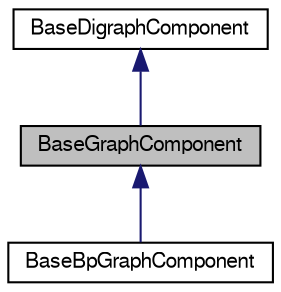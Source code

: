 digraph "BaseGraphComponent"
{
 // LATEX_PDF_SIZE
  edge [fontname="FreeSans",fontsize="10",labelfontname="FreeSans",labelfontsize="10"];
  node [fontname="FreeSans",fontsize="10",shape=record];
  Node0 [label="BaseGraphComponent",height=0.2,width=0.4,color="black", fillcolor="grey75", style="filled", fontcolor="black",tooltip="Base skeleton class for undirected graphs."];
  Node1 -> Node0 [dir="back",color="midnightblue",fontsize="10",style="solid",fontname="FreeSans"];
  Node1 [label="BaseDigraphComponent",height=0.2,width=0.4,color="black", fillcolor="white", style="filled",URL="$a05021.html",tooltip="Base skeleton class for directed graphs."];
  Node0 -> Node2 [dir="back",color="midnightblue",fontsize="10",style="solid",fontname="FreeSans"];
  Node2 [label="BaseBpGraphComponent",height=0.2,width=0.4,color="black", fillcolor="white", style="filled",URL="$a05041.html",tooltip="Base skeleton class for undirected bipartite graphs."];
}
